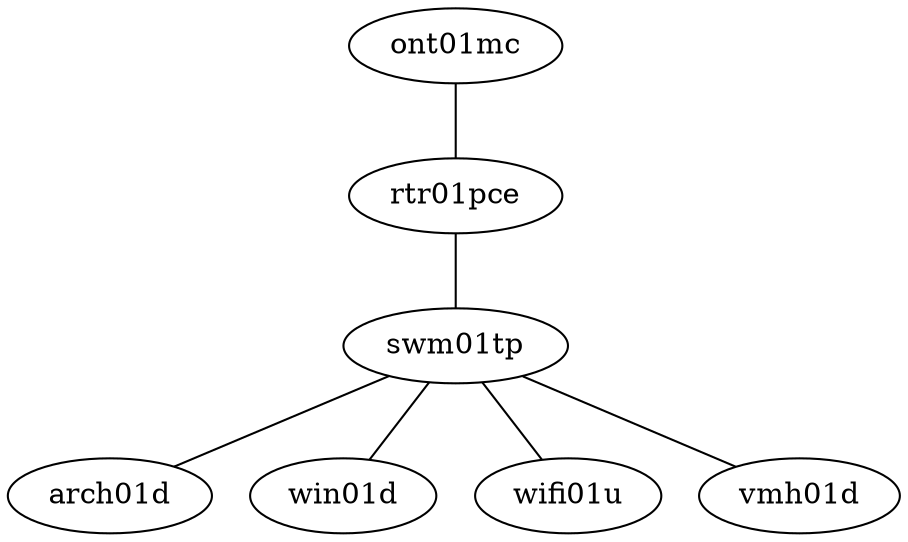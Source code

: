 graph {
  ont01mc
  rtr01pce
  swm01tp
  arch01d
  win01d
  wifi01u
  vmh01d

  ont01mc -- rtr01pce
  rtr01pce -- swm01tp
  swm01tp -- arch01d
  swm01tp -- win01d
  swm01tp -- wifi01u
  swm01tp -- vmh01d
}